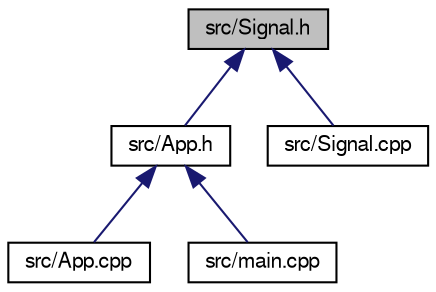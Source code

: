 digraph "src/Signal.h"
{
  edge [fontname="FreeSans",fontsize="10",labelfontname="FreeSans",labelfontsize="10"];
  node [fontname="FreeSans",fontsize="10",shape=record];
  Node1 [label="src/Signal.h",height=0.2,width=0.4,color="black", fillcolor="grey75", style="filled" fontcolor="black"];
  Node1 -> Node2 [dir="back",color="midnightblue",fontsize="10",style="solid",fontname="FreeSans"];
  Node2 [label="src/App.h",height=0.2,width=0.4,color="black", fillcolor="white", style="filled",URL="$_app_8h.html",tooltip="Header file for the App class. "];
  Node2 -> Node3 [dir="back",color="midnightblue",fontsize="10",style="solid",fontname="FreeSans"];
  Node3 [label="src/App.cpp",height=0.2,width=0.4,color="black", fillcolor="white", style="filled",URL="$_app_8cpp.html",tooltip="Implementation file for the App class. "];
  Node2 -> Node4 [dir="back",color="midnightblue",fontsize="10",style="solid",fontname="FreeSans"];
  Node4 [label="src/main.cpp",height=0.2,width=0.4,color="black", fillcolor="white", style="filled",URL="$main_8cpp.html"];
  Node1 -> Node5 [dir="back",color="midnightblue",fontsize="10",style="solid",fontname="FreeSans"];
  Node5 [label="src/Signal.cpp",height=0.2,width=0.4,color="black", fillcolor="white", style="filled",URL="$_signal_8cpp.html",tooltip="Implementation file for the Signal class. "];
}
